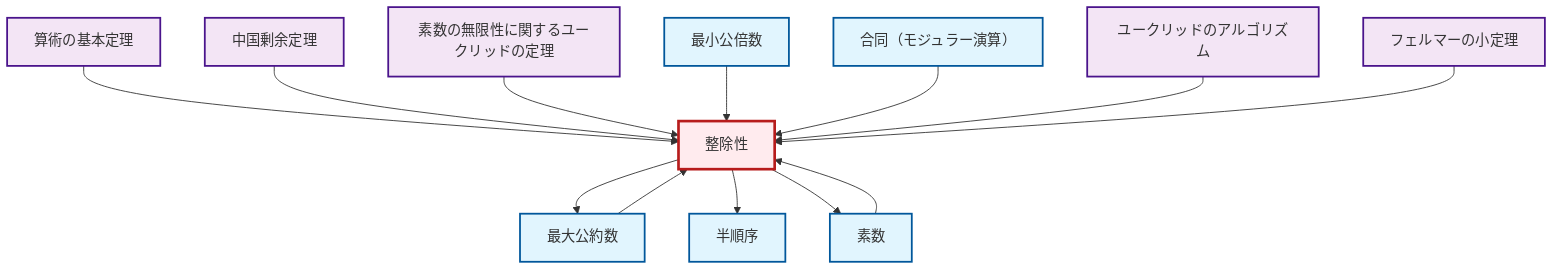graph TD
    classDef definition fill:#e1f5fe,stroke:#01579b,stroke-width:2px
    classDef theorem fill:#f3e5f5,stroke:#4a148c,stroke-width:2px
    classDef axiom fill:#fff3e0,stroke:#e65100,stroke-width:2px
    classDef example fill:#e8f5e9,stroke:#1b5e20,stroke-width:2px
    classDef current fill:#ffebee,stroke:#b71c1c,stroke-width:3px
    thm-euclid-infinitude-primes["素数の無限性に関するユークリッドの定理"]:::theorem
    thm-fermat-little["フェルマーの小定理"]:::theorem
    thm-fundamental-arithmetic["算術の基本定理"]:::theorem
    def-lcm["最小公倍数"]:::definition
    thm-chinese-remainder["中国剰余定理"]:::theorem
    def-prime["素数"]:::definition
    thm-euclidean-algorithm["ユークリッドのアルゴリズム"]:::theorem
    def-divisibility["整除性"]:::definition
    def-congruence["合同（モジュラー演算）"]:::definition
    def-gcd["最大公約数"]:::definition
    def-partial-order["半順序"]:::definition
    def-divisibility --> def-gcd
    thm-fundamental-arithmetic --> def-divisibility
    def-divisibility --> def-partial-order
    thm-chinese-remainder --> def-divisibility
    thm-euclid-infinitude-primes --> def-divisibility
    def-lcm --> def-divisibility
    def-prime --> def-divisibility
    def-divisibility --> def-prime
    def-congruence --> def-divisibility
    thm-euclidean-algorithm --> def-divisibility
    thm-fermat-little --> def-divisibility
    def-gcd --> def-divisibility
    class def-divisibility current